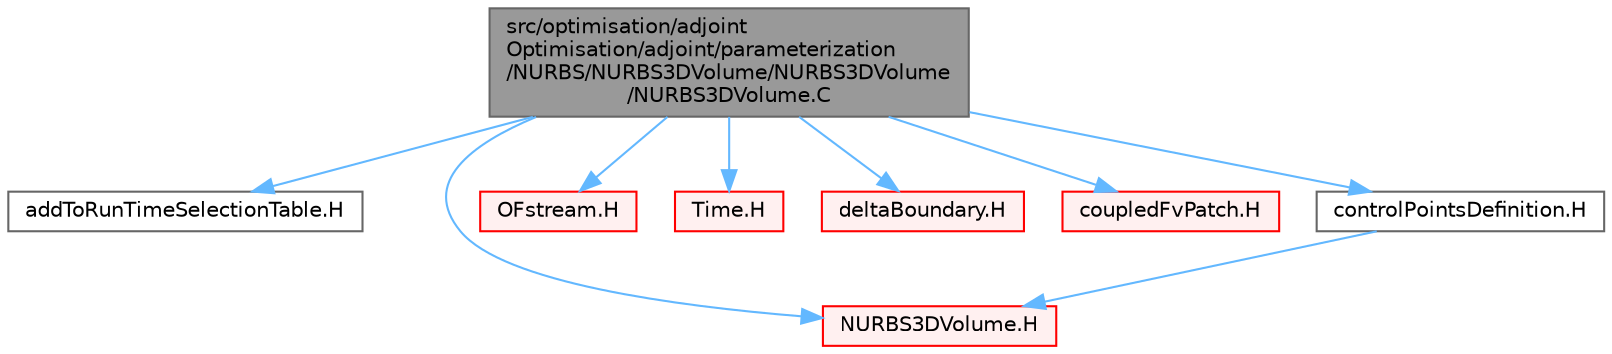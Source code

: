 digraph "src/optimisation/adjointOptimisation/adjoint/parameterization/NURBS/NURBS3DVolume/NURBS3DVolume/NURBS3DVolume.C"
{
 // LATEX_PDF_SIZE
  bgcolor="transparent";
  edge [fontname=Helvetica,fontsize=10,labelfontname=Helvetica,labelfontsize=10];
  node [fontname=Helvetica,fontsize=10,shape=box,height=0.2,width=0.4];
  Node1 [id="Node000001",label="src/optimisation/adjoint\lOptimisation/adjoint/parameterization\l/NURBS/NURBS3DVolume/NURBS3DVolume\l/NURBS3DVolume.C",height=0.2,width=0.4,color="gray40", fillcolor="grey60", style="filled", fontcolor="black",tooltip=" "];
  Node1 -> Node2 [id="edge1_Node000001_Node000002",color="steelblue1",style="solid",tooltip=" "];
  Node2 [id="Node000002",label="addToRunTimeSelectionTable.H",height=0.2,width=0.4,color="grey40", fillcolor="white", style="filled",URL="$addToRunTimeSelectionTable_8H.html",tooltip="Macros for easy insertion into run-time selection tables."];
  Node1 -> Node3 [id="edge2_Node000001_Node000003",color="steelblue1",style="solid",tooltip=" "];
  Node3 [id="Node000003",label="NURBS3DVolume.H",height=0.2,width=0.4,color="red", fillcolor="#FFF0F0", style="filled",URL="$NURBS3DVolume_8H.html",tooltip=" "];
  Node1 -> Node396 [id="edge3_Node000001_Node000396",color="steelblue1",style="solid",tooltip=" "];
  Node396 [id="Node000396",label="OFstream.H",height=0.2,width=0.4,color="red", fillcolor="#FFF0F0", style="filled",URL="$OFstream_8H.html",tooltip=" "];
  Node1 -> Node399 [id="edge4_Node000001_Node000399",color="steelblue1",style="solid",tooltip=" "];
  Node399 [id="Node000399",label="Time.H",height=0.2,width=0.4,color="red", fillcolor="#FFF0F0", style="filled",URL="$Time_8H.html",tooltip=" "];
  Node1 -> Node425 [id="edge5_Node000001_Node000425",color="steelblue1",style="solid",tooltip=" "];
  Node425 [id="Node000425",label="deltaBoundary.H",height=0.2,width=0.4,color="red", fillcolor="#FFF0F0", style="filled",URL="$deltaBoundary_8H.html",tooltip=" "];
  Node1 -> Node426 [id="edge6_Node000001_Node000426",color="steelblue1",style="solid",tooltip=" "];
  Node426 [id="Node000426",label="coupledFvPatch.H",height=0.2,width=0.4,color="red", fillcolor="#FFF0F0", style="filled",URL="$coupledFvPatch_8H.html",tooltip=" "];
  Node1 -> Node432 [id="edge7_Node000001_Node000432",color="steelblue1",style="solid",tooltip=" "];
  Node432 [id="Node000432",label="controlPointsDefinition.H",height=0.2,width=0.4,color="grey40", fillcolor="white", style="filled",URL="$controlPointsDefinition_8H.html",tooltip=" "];
  Node432 -> Node3 [id="edge8_Node000432_Node000003",color="steelblue1",style="solid",tooltip=" "];
}
